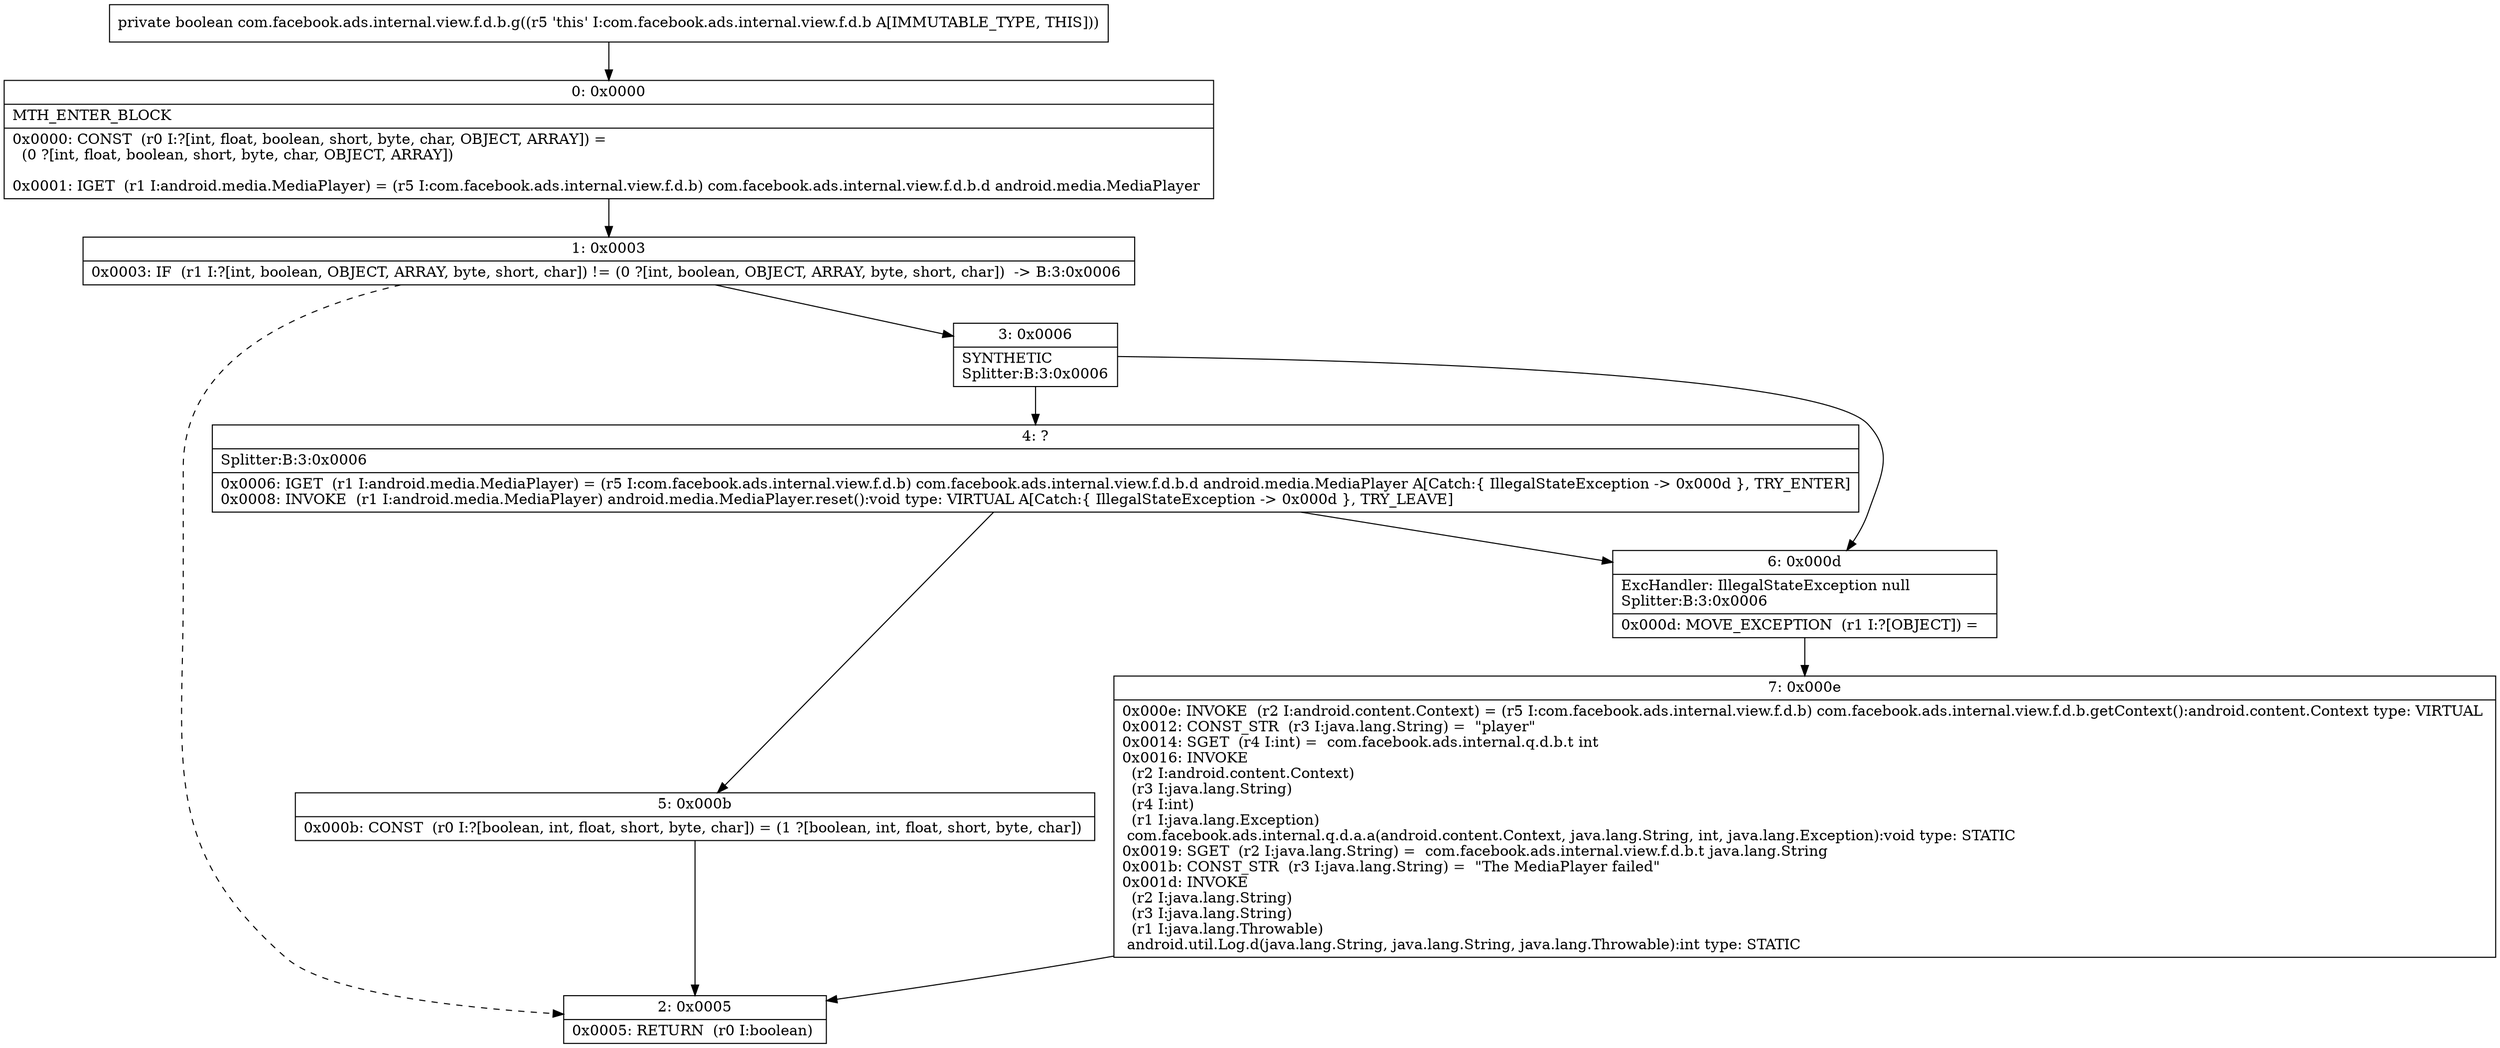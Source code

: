 digraph "CFG forcom.facebook.ads.internal.view.f.d.b.g()Z" {
Node_0 [shape=record,label="{0\:\ 0x0000|MTH_ENTER_BLOCK\l|0x0000: CONST  (r0 I:?[int, float, boolean, short, byte, char, OBJECT, ARRAY]) = \l  (0 ?[int, float, boolean, short, byte, char, OBJECT, ARRAY])\l \l0x0001: IGET  (r1 I:android.media.MediaPlayer) = (r5 I:com.facebook.ads.internal.view.f.d.b) com.facebook.ads.internal.view.f.d.b.d android.media.MediaPlayer \l}"];
Node_1 [shape=record,label="{1\:\ 0x0003|0x0003: IF  (r1 I:?[int, boolean, OBJECT, ARRAY, byte, short, char]) != (0 ?[int, boolean, OBJECT, ARRAY, byte, short, char])  \-\> B:3:0x0006 \l}"];
Node_2 [shape=record,label="{2\:\ 0x0005|0x0005: RETURN  (r0 I:boolean) \l}"];
Node_3 [shape=record,label="{3\:\ 0x0006|SYNTHETIC\lSplitter:B:3:0x0006\l}"];
Node_4 [shape=record,label="{4\:\ ?|Splitter:B:3:0x0006\l|0x0006: IGET  (r1 I:android.media.MediaPlayer) = (r5 I:com.facebook.ads.internal.view.f.d.b) com.facebook.ads.internal.view.f.d.b.d android.media.MediaPlayer A[Catch:\{ IllegalStateException \-\> 0x000d \}, TRY_ENTER]\l0x0008: INVOKE  (r1 I:android.media.MediaPlayer) android.media.MediaPlayer.reset():void type: VIRTUAL A[Catch:\{ IllegalStateException \-\> 0x000d \}, TRY_LEAVE]\l}"];
Node_5 [shape=record,label="{5\:\ 0x000b|0x000b: CONST  (r0 I:?[boolean, int, float, short, byte, char]) = (1 ?[boolean, int, float, short, byte, char]) \l}"];
Node_6 [shape=record,label="{6\:\ 0x000d|ExcHandler: IllegalStateException null\lSplitter:B:3:0x0006\l|0x000d: MOVE_EXCEPTION  (r1 I:?[OBJECT]) =  \l}"];
Node_7 [shape=record,label="{7\:\ 0x000e|0x000e: INVOKE  (r2 I:android.content.Context) = (r5 I:com.facebook.ads.internal.view.f.d.b) com.facebook.ads.internal.view.f.d.b.getContext():android.content.Context type: VIRTUAL \l0x0012: CONST_STR  (r3 I:java.lang.String) =  \"player\" \l0x0014: SGET  (r4 I:int) =  com.facebook.ads.internal.q.d.b.t int \l0x0016: INVOKE  \l  (r2 I:android.content.Context)\l  (r3 I:java.lang.String)\l  (r4 I:int)\l  (r1 I:java.lang.Exception)\l com.facebook.ads.internal.q.d.a.a(android.content.Context, java.lang.String, int, java.lang.Exception):void type: STATIC \l0x0019: SGET  (r2 I:java.lang.String) =  com.facebook.ads.internal.view.f.d.b.t java.lang.String \l0x001b: CONST_STR  (r3 I:java.lang.String) =  \"The MediaPlayer failed\" \l0x001d: INVOKE  \l  (r2 I:java.lang.String)\l  (r3 I:java.lang.String)\l  (r1 I:java.lang.Throwable)\l android.util.Log.d(java.lang.String, java.lang.String, java.lang.Throwable):int type: STATIC \l}"];
MethodNode[shape=record,label="{private boolean com.facebook.ads.internal.view.f.d.b.g((r5 'this' I:com.facebook.ads.internal.view.f.d.b A[IMMUTABLE_TYPE, THIS])) }"];
MethodNode -> Node_0;
Node_0 -> Node_1;
Node_1 -> Node_2[style=dashed];
Node_1 -> Node_3;
Node_3 -> Node_4;
Node_3 -> Node_6;
Node_4 -> Node_5;
Node_4 -> Node_6;
Node_5 -> Node_2;
Node_6 -> Node_7;
Node_7 -> Node_2;
}

